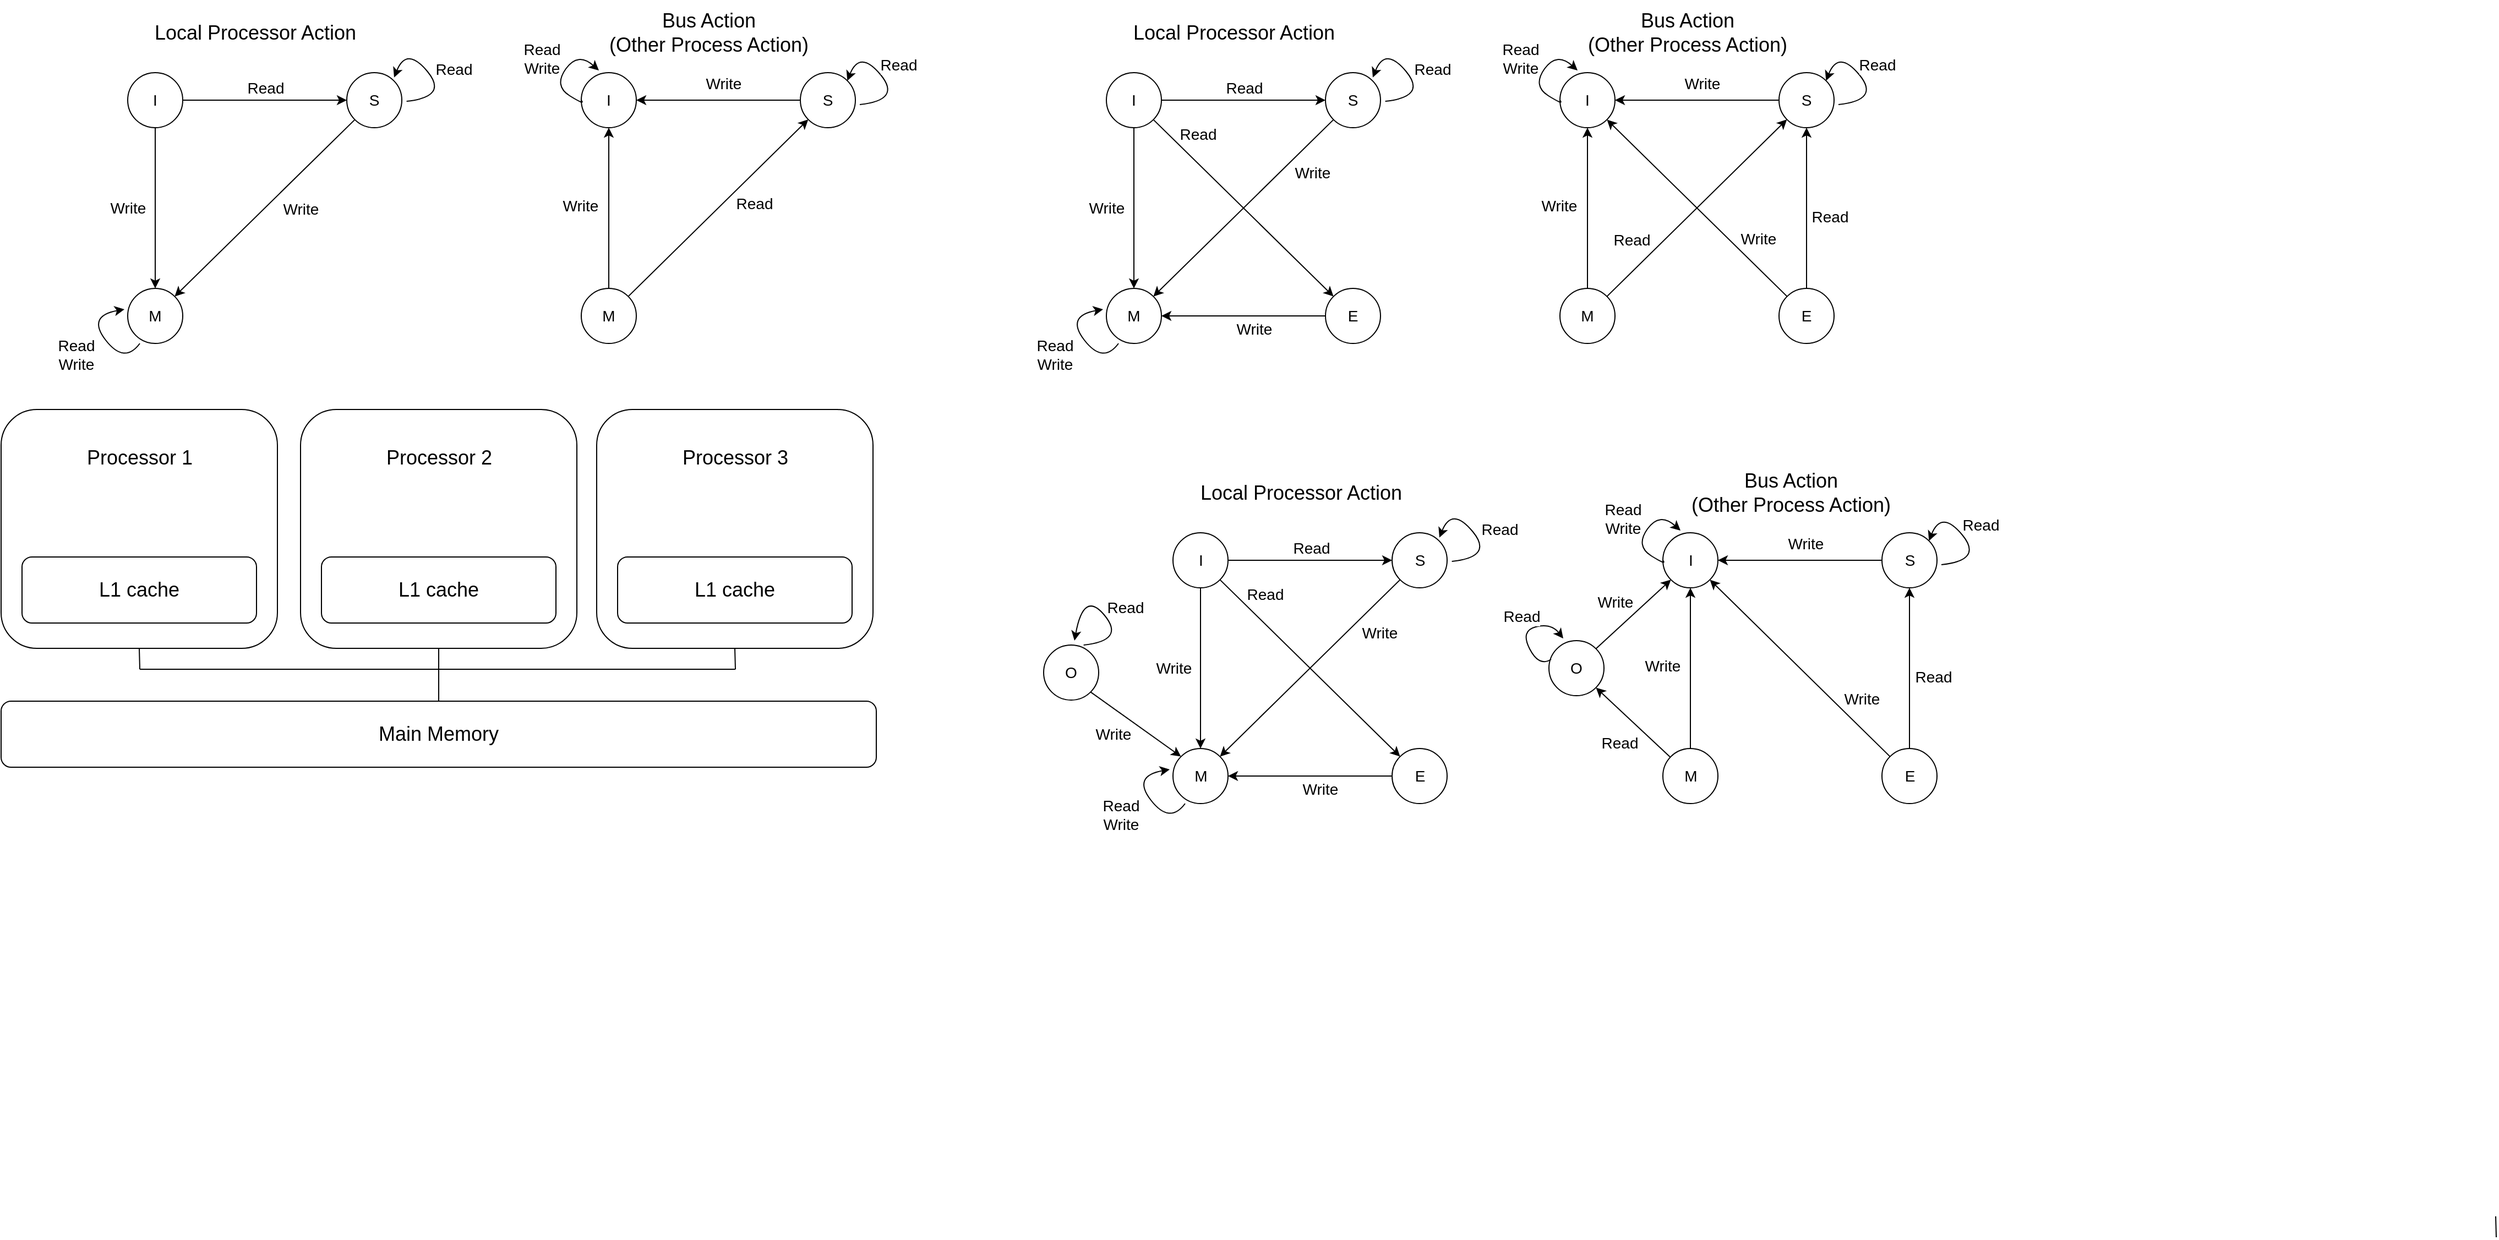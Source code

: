 <mxfile version="20.6.0" type="device"><diagram id="kg-03BaqbZAPg0__aNkA" name="페이지-1"><mxGraphModel dx="1420" dy="762" grid="0" gridSize="10" guides="1" tooltips="1" connect="1" arrows="1" fold="1" page="0" pageScale="1" pageWidth="827" pageHeight="1169" math="0" shadow="0"><root><mxCell id="0"/><mxCell id="1" parent="0"/><mxCell id="j7N9vjqt52WWwMGJ3sK3-1" value="&lt;font style=&quot;font-size: 14px;&quot;&gt;I&lt;/font&gt;" style="ellipse;whiteSpace=wrap;html=1;aspect=fixed;" vertex="1" parent="1"><mxGeometry x="190" y="155" width="50" height="50" as="geometry"/></mxCell><mxCell id="j7N9vjqt52WWwMGJ3sK3-2" value="&lt;font style=&quot;font-size: 14px;&quot;&gt;M&lt;/font&gt;" style="ellipse;whiteSpace=wrap;html=1;aspect=fixed;" vertex="1" parent="1"><mxGeometry x="190" y="351" width="50" height="50" as="geometry"/></mxCell><mxCell id="j7N9vjqt52WWwMGJ3sK3-3" value="&lt;font style=&quot;font-size: 14px;&quot;&gt;S&lt;/font&gt;" style="ellipse;whiteSpace=wrap;html=1;aspect=fixed;" vertex="1" parent="1"><mxGeometry x="389" y="155" width="50" height="50" as="geometry"/></mxCell><mxCell id="j7N9vjqt52WWwMGJ3sK3-4" value="" style="endArrow=classic;html=1;rounded=0;exitX=1;exitY=0.5;exitDx=0;exitDy=0;entryX=0;entryY=0.5;entryDx=0;entryDy=0;" edge="1" parent="1" source="j7N9vjqt52WWwMGJ3sK3-1" target="j7N9vjqt52WWwMGJ3sK3-3"><mxGeometry width="50" height="50" relative="1" as="geometry"><mxPoint x="387" y="417" as="sourcePoint"/><mxPoint x="437" y="367" as="targetPoint"/></mxGeometry></mxCell><mxCell id="j7N9vjqt52WWwMGJ3sK3-7" value="&lt;font style=&quot;font-size: 14px;&quot;&gt;Read&lt;/font&gt;" style="edgeLabel;html=1;align=center;verticalAlign=middle;resizable=0;points=[];" vertex="1" connectable="0" parent="j7N9vjqt52WWwMGJ3sK3-4"><mxGeometry x="-0.154" y="-5" relative="1" as="geometry"><mxPoint x="12" y="-16" as="offset"/></mxGeometry></mxCell><mxCell id="j7N9vjqt52WWwMGJ3sK3-5" value="" style="endArrow=classic;html=1;rounded=0;exitX=0.5;exitY=1;exitDx=0;exitDy=0;entryX=0.5;entryY=0;entryDx=0;entryDy=0;" edge="1" parent="1" source="j7N9vjqt52WWwMGJ3sK3-1" target="j7N9vjqt52WWwMGJ3sK3-2"><mxGeometry width="50" height="50" relative="1" as="geometry"><mxPoint x="387" y="417" as="sourcePoint"/><mxPoint x="437" y="367" as="targetPoint"/></mxGeometry></mxCell><mxCell id="j7N9vjqt52WWwMGJ3sK3-8" value="&lt;font style=&quot;font-size: 14px;&quot;&gt;Write&lt;/font&gt;" style="edgeLabel;html=1;align=center;verticalAlign=middle;resizable=0;points=[];" vertex="1" connectable="0" parent="j7N9vjqt52WWwMGJ3sK3-5"><mxGeometry x="-0.247" y="-2" relative="1" as="geometry"><mxPoint x="-23" y="18" as="offset"/></mxGeometry></mxCell><mxCell id="j7N9vjqt52WWwMGJ3sK3-6" value="" style="endArrow=classic;html=1;rounded=0;entryX=1;entryY=0;entryDx=0;entryDy=0;exitX=0;exitY=1;exitDx=0;exitDy=0;" edge="1" parent="1" source="j7N9vjqt52WWwMGJ3sK3-3" target="j7N9vjqt52WWwMGJ3sK3-2"><mxGeometry width="50" height="50" relative="1" as="geometry"><mxPoint x="387" y="417" as="sourcePoint"/><mxPoint x="437" y="367" as="targetPoint"/></mxGeometry></mxCell><mxCell id="j7N9vjqt52WWwMGJ3sK3-9" value="&lt;font style=&quot;font-size: 14px;&quot;&gt;Write&lt;/font&gt;" style="edgeLabel;html=1;align=center;verticalAlign=middle;resizable=0;points=[];" vertex="1" connectable="0" parent="j7N9vjqt52WWwMGJ3sK3-6"><mxGeometry x="-0.151" y="3" relative="1" as="geometry"><mxPoint x="18" y="11" as="offset"/></mxGeometry></mxCell><mxCell id="j7N9vjqt52WWwMGJ3sK3-10" value="&lt;font style=&quot;font-size: 18px;&quot;&gt;Local Processor Action&lt;/font&gt;" style="text;html=1;strokeColor=none;fillColor=none;align=center;verticalAlign=middle;whiteSpace=wrap;rounded=0;" vertex="1" parent="1"><mxGeometry x="190" y="89" width="232" height="59" as="geometry"/></mxCell><mxCell id="j7N9vjqt52WWwMGJ3sK3-12" value="" style="rounded=1;whiteSpace=wrap;html=1;fontSize=18;" vertex="1" parent="1"><mxGeometry x="75" y="461" width="251" height="217" as="geometry"/></mxCell><mxCell id="j7N9vjqt52WWwMGJ3sK3-13" value="L1 cache" style="rounded=1;whiteSpace=wrap;html=1;fontSize=18;" vertex="1" parent="1"><mxGeometry x="94" y="595" width="213" height="60" as="geometry"/></mxCell><mxCell id="j7N9vjqt52WWwMGJ3sK3-14" value="Processor 1" style="text;html=1;strokeColor=none;fillColor=none;align=center;verticalAlign=middle;whiteSpace=wrap;rounded=0;fontSize=18;" vertex="1" parent="1"><mxGeometry x="106.5" y="490" width="188" height="30" as="geometry"/></mxCell><mxCell id="j7N9vjqt52WWwMGJ3sK3-15" value="" style="rounded=1;whiteSpace=wrap;html=1;fontSize=18;" vertex="1" parent="1"><mxGeometry x="347" y="461" width="251" height="217" as="geometry"/></mxCell><mxCell id="j7N9vjqt52WWwMGJ3sK3-16" value="L1 cache" style="rounded=1;whiteSpace=wrap;html=1;fontSize=18;" vertex="1" parent="1"><mxGeometry x="366" y="595" width="213" height="60" as="geometry"/></mxCell><mxCell id="j7N9vjqt52WWwMGJ3sK3-17" value="Processor 2" style="text;html=1;strokeColor=none;fillColor=none;align=center;verticalAlign=middle;whiteSpace=wrap;rounded=0;fontSize=18;" vertex="1" parent="1"><mxGeometry x="378.5" y="490" width="188" height="30" as="geometry"/></mxCell><mxCell id="j7N9vjqt52WWwMGJ3sK3-18" value="" style="rounded=1;whiteSpace=wrap;html=1;fontSize=18;" vertex="1" parent="1"><mxGeometry x="616" y="461" width="251" height="217" as="geometry"/></mxCell><mxCell id="j7N9vjqt52WWwMGJ3sK3-19" value="L1 cache" style="rounded=1;whiteSpace=wrap;html=1;fontSize=18;" vertex="1" parent="1"><mxGeometry x="635" y="595" width="213" height="60" as="geometry"/></mxCell><mxCell id="j7N9vjqt52WWwMGJ3sK3-20" value="Processor 3" style="text;html=1;strokeColor=none;fillColor=none;align=center;verticalAlign=middle;whiteSpace=wrap;rounded=0;fontSize=18;" vertex="1" parent="1"><mxGeometry x="647.5" y="490" width="188" height="30" as="geometry"/></mxCell><mxCell id="j7N9vjqt52WWwMGJ3sK3-21" value="Main Memory" style="rounded=1;whiteSpace=wrap;html=1;fontSize=18;" vertex="1" parent="1"><mxGeometry x="75" y="726" width="795" height="60" as="geometry"/></mxCell><mxCell id="j7N9vjqt52WWwMGJ3sK3-22" value="" style="endArrow=none;html=1;rounded=0;fontSize=18;exitX=0.5;exitY=0;exitDx=0;exitDy=0;entryX=0.5;entryY=1;entryDx=0;entryDy=0;" edge="1" parent="1" source="j7N9vjqt52WWwMGJ3sK3-21" target="j7N9vjqt52WWwMGJ3sK3-15"><mxGeometry width="50" height="50" relative="1" as="geometry"><mxPoint x="387" y="689" as="sourcePoint"/><mxPoint x="437" y="639" as="targetPoint"/></mxGeometry></mxCell><mxCell id="j7N9vjqt52WWwMGJ3sK3-23" value="" style="endArrow=none;html=1;rounded=0;fontSize=18;exitX=0.5;exitY=1;exitDx=0;exitDy=0;" edge="1" parent="1" source="j7N9vjqt52WWwMGJ3sK3-12"><mxGeometry width="50" height="50" relative="1" as="geometry"><mxPoint x="387" y="689" as="sourcePoint"/><mxPoint x="201" y="697" as="targetPoint"/></mxGeometry></mxCell><mxCell id="j7N9vjqt52WWwMGJ3sK3-24" value="" style="endArrow=none;html=1;rounded=0;fontSize=18;" edge="1" parent="1"><mxGeometry width="50" height="50" relative="1" as="geometry"><mxPoint x="201" y="697" as="sourcePoint"/><mxPoint x="742" y="697" as="targetPoint"/></mxGeometry></mxCell><mxCell id="j7N9vjqt52WWwMGJ3sK3-26" value="" style="endArrow=none;html=1;rounded=0;fontSize=18;exitX=0.5;exitY=1;exitDx=0;exitDy=0;" edge="1" parent="1"><mxGeometry width="50" height="50" relative="1" as="geometry"><mxPoint x="2341" y="1194" as="sourcePoint"/><mxPoint x="2341.5" y="1213" as="targetPoint"/></mxGeometry></mxCell><mxCell id="j7N9vjqt52WWwMGJ3sK3-28" value="" style="endArrow=none;html=1;rounded=0;fontSize=18;entryX=0.5;entryY=1;entryDx=0;entryDy=0;" edge="1" parent="1" target="j7N9vjqt52WWwMGJ3sK3-18"><mxGeometry width="50" height="50" relative="1" as="geometry"><mxPoint x="742" y="697" as="sourcePoint"/><mxPoint x="437" y="639" as="targetPoint"/></mxGeometry></mxCell><mxCell id="j7N9vjqt52WWwMGJ3sK3-29" value="&lt;font style=&quot;font-size: 14px;&quot;&gt;I&lt;/font&gt;" style="ellipse;whiteSpace=wrap;html=1;aspect=fixed;" vertex="1" parent="1"><mxGeometry x="602" y="155" width="50" height="50" as="geometry"/></mxCell><mxCell id="j7N9vjqt52WWwMGJ3sK3-30" value="&lt;font style=&quot;font-size: 14px;&quot;&gt;M&lt;/font&gt;" style="ellipse;whiteSpace=wrap;html=1;aspect=fixed;" vertex="1" parent="1"><mxGeometry x="602" y="351" width="50" height="50" as="geometry"/></mxCell><mxCell id="j7N9vjqt52WWwMGJ3sK3-31" value="&lt;font style=&quot;font-size: 14px;&quot;&gt;S&lt;/font&gt;" style="ellipse;whiteSpace=wrap;html=1;aspect=fixed;" vertex="1" parent="1"><mxGeometry x="801" y="155" width="50" height="50" as="geometry"/></mxCell><mxCell id="j7N9vjqt52WWwMGJ3sK3-38" value="&lt;font style=&quot;font-size: 18px;&quot;&gt;Bus Action&lt;br&gt;(Other Process Action)&lt;br&gt;&lt;/font&gt;" style="text;html=1;strokeColor=none;fillColor=none;align=center;verticalAlign=middle;whiteSpace=wrap;rounded=0;" vertex="1" parent="1"><mxGeometry x="602" y="89" width="232" height="59" as="geometry"/></mxCell><mxCell id="j7N9vjqt52WWwMGJ3sK3-39" value="" style="endArrow=classic;html=1;rounded=0;fontSize=18;entryX=1;entryY=0.5;entryDx=0;entryDy=0;exitX=0;exitY=0.5;exitDx=0;exitDy=0;" edge="1" parent="1" source="j7N9vjqt52WWwMGJ3sK3-31" target="j7N9vjqt52WWwMGJ3sK3-29"><mxGeometry width="50" height="50" relative="1" as="geometry"><mxPoint x="693" y="389" as="sourcePoint"/><mxPoint x="743" y="339" as="targetPoint"/></mxGeometry></mxCell><mxCell id="j7N9vjqt52WWwMGJ3sK3-42" value="&lt;font style=&quot;font-size: 14px;&quot;&gt;Write&lt;/font&gt;" style="edgeLabel;html=1;align=center;verticalAlign=middle;resizable=0;points=[];" vertex="1" connectable="0" parent="1"><mxGeometry x="722" y="165" as="geometry"><mxPoint x="9" as="offset"/></mxGeometry></mxCell><mxCell id="j7N9vjqt52WWwMGJ3sK3-45" value="" style="endArrow=classic;html=1;rounded=0;fontSize=14;entryX=0.5;entryY=1;entryDx=0;entryDy=0;exitX=0.5;exitY=0;exitDx=0;exitDy=0;" edge="1" parent="1" source="j7N9vjqt52WWwMGJ3sK3-30" target="j7N9vjqt52WWwMGJ3sK3-29"><mxGeometry width="50" height="50" relative="1" as="geometry"><mxPoint x="693" y="379" as="sourcePoint"/><mxPoint x="743" y="329" as="targetPoint"/></mxGeometry></mxCell><mxCell id="j7N9vjqt52WWwMGJ3sK3-46" value="&lt;font style=&quot;font-size: 14px;&quot;&gt;Write&lt;/font&gt;" style="edgeLabel;html=1;align=center;verticalAlign=middle;resizable=0;points=[];" vertex="1" connectable="0" parent="1"><mxGeometry x="599" y="282" as="geometry"><mxPoint x="2" y="-6" as="offset"/></mxGeometry></mxCell><mxCell id="j7N9vjqt52WWwMGJ3sK3-47" value="" style="endArrow=classic;html=1;rounded=0;fontSize=14;exitX=1;exitY=0;exitDx=0;exitDy=0;" edge="1" parent="1" source="j7N9vjqt52WWwMGJ3sK3-30" target="j7N9vjqt52WWwMGJ3sK3-31"><mxGeometry width="50" height="50" relative="1" as="geometry"><mxPoint x="693" y="379" as="sourcePoint"/><mxPoint x="743" y="329" as="targetPoint"/></mxGeometry></mxCell><mxCell id="j7N9vjqt52WWwMGJ3sK3-48" value="&lt;font style=&quot;font-size: 14px;&quot;&gt;Read&lt;/font&gt;" style="edgeLabel;html=1;align=center;verticalAlign=middle;resizable=0;points=[];" vertex="1" connectable="0" parent="1"><mxGeometry x="750" y="274" as="geometry"><mxPoint x="9" as="offset"/></mxGeometry></mxCell><mxCell id="j7N9vjqt52WWwMGJ3sK3-54" value="" style="curved=1;endArrow=classic;html=1;rounded=0;fontSize=14;entryX=1;entryY=0;entryDx=0;entryDy=0;" edge="1" parent="1" target="j7N9vjqt52WWwMGJ3sK3-31"><mxGeometry width="50" height="50" relative="1" as="geometry"><mxPoint x="855" y="184" as="sourcePoint"/><mxPoint x="905" y="134" as="targetPoint"/><Array as="points"><mxPoint x="893" y="180"/><mxPoint x="855" y="134"/></Array></mxGeometry></mxCell><mxCell id="j7N9vjqt52WWwMGJ3sK3-55" value="Read" style="edgeLabel;html=1;align=center;verticalAlign=middle;resizable=0;points=[];fontSize=14;" vertex="1" connectable="0" parent="j7N9vjqt52WWwMGJ3sK3-54"><mxGeometry x="-0.1" y="3" relative="1" as="geometry"><mxPoint x="12" y="-19" as="offset"/></mxGeometry></mxCell><mxCell id="j7N9vjqt52WWwMGJ3sK3-56" value="" style="curved=1;endArrow=classic;html=1;rounded=0;fontSize=14;entryX=1;entryY=0;entryDx=0;entryDy=0;" edge="1" parent="1"><mxGeometry width="50" height="50" relative="1" as="geometry"><mxPoint x="443.32" y="181" as="sourcePoint"/><mxPoint x="431.998" y="159.322" as="targetPoint"/><Array as="points"><mxPoint x="481.32" y="177"/><mxPoint x="443.32" y="131"/></Array></mxGeometry></mxCell><mxCell id="j7N9vjqt52WWwMGJ3sK3-57" value="Read" style="edgeLabel;html=1;align=center;verticalAlign=middle;resizable=0;points=[];fontSize=14;" vertex="1" connectable="0" parent="j7N9vjqt52WWwMGJ3sK3-56"><mxGeometry x="-0.1" y="3" relative="1" as="geometry"><mxPoint x="19" y="-12" as="offset"/></mxGeometry></mxCell><mxCell id="j7N9vjqt52WWwMGJ3sK3-61" value="" style="curved=1;endArrow=classic;html=1;rounded=0;fontSize=14;exitX=0.22;exitY=1;exitDx=0;exitDy=0;exitPerimeter=0;" edge="1" parent="1" source="j7N9vjqt52WWwMGJ3sK3-2"><mxGeometry width="50" height="50" relative="1" as="geometry"><mxPoint x="137" y="420" as="sourcePoint"/><mxPoint x="187" y="370" as="targetPoint"/><Array as="points"><mxPoint x="187" y="420"/><mxPoint x="153" y="376"/></Array></mxGeometry></mxCell><mxCell id="j7N9vjqt52WWwMGJ3sK3-62" value="Read&lt;br&gt;Write&lt;br&gt;" style="text;html=1;align=center;verticalAlign=middle;resizable=0;points=[];autosize=1;strokeColor=none;fillColor=none;fontSize=14;" vertex="1" parent="1"><mxGeometry x="117" y="388" width="51" height="46" as="geometry"/></mxCell><mxCell id="j7N9vjqt52WWwMGJ3sK3-63" value="" style="curved=1;endArrow=classic;html=1;rounded=0;fontSize=14;entryX=0.069;entryY=1.085;entryDx=0;entryDy=0;entryPerimeter=0;exitX=0;exitY=0.5;exitDx=0;exitDy=0;" edge="1" parent="1" source="j7N9vjqt52WWwMGJ3sK3-29" target="j7N9vjqt52WWwMGJ3sK3-38"><mxGeometry width="50" height="50" relative="1" as="geometry"><mxPoint x="590" y="161" as="sourcePoint"/><mxPoint x="606" y="135" as="targetPoint"/><Array as="points"><mxPoint x="606" y="185"/><mxPoint x="577" y="167"/><mxPoint x="599" y="136"/></Array></mxGeometry></mxCell><mxCell id="j7N9vjqt52WWwMGJ3sK3-64" value="Read&lt;br&gt;Write" style="text;html=1;align=center;verticalAlign=middle;resizable=0;points=[];autosize=1;strokeColor=none;fillColor=none;fontSize=14;" vertex="1" parent="1"><mxGeometry x="540" y="119" width="51" height="46" as="geometry"/></mxCell><mxCell id="j7N9vjqt52WWwMGJ3sK3-65" value="&lt;font style=&quot;font-size: 14px;&quot;&gt;I&lt;/font&gt;" style="ellipse;whiteSpace=wrap;html=1;aspect=fixed;" vertex="1" parent="1"><mxGeometry x="1079" y="155" width="50" height="50" as="geometry"/></mxCell><mxCell id="j7N9vjqt52WWwMGJ3sK3-66" value="&lt;font style=&quot;font-size: 14px;&quot;&gt;M&lt;/font&gt;" style="ellipse;whiteSpace=wrap;html=1;aspect=fixed;" vertex="1" parent="1"><mxGeometry x="1079" y="351" width="50" height="50" as="geometry"/></mxCell><mxCell id="j7N9vjqt52WWwMGJ3sK3-67" value="&lt;font style=&quot;font-size: 14px;&quot;&gt;S&lt;/font&gt;" style="ellipse;whiteSpace=wrap;html=1;aspect=fixed;" vertex="1" parent="1"><mxGeometry x="1278" y="155" width="50" height="50" as="geometry"/></mxCell><mxCell id="j7N9vjqt52WWwMGJ3sK3-68" value="" style="endArrow=classic;html=1;rounded=0;exitX=1;exitY=0.5;exitDx=0;exitDy=0;entryX=0;entryY=0.5;entryDx=0;entryDy=0;" edge="1" parent="1" source="j7N9vjqt52WWwMGJ3sK3-65" target="j7N9vjqt52WWwMGJ3sK3-67"><mxGeometry width="50" height="50" relative="1" as="geometry"><mxPoint x="1276" y="417" as="sourcePoint"/><mxPoint x="1326" y="367" as="targetPoint"/></mxGeometry></mxCell><mxCell id="j7N9vjqt52WWwMGJ3sK3-69" value="&lt;font style=&quot;font-size: 14px;&quot;&gt;Read&lt;/font&gt;" style="edgeLabel;html=1;align=center;verticalAlign=middle;resizable=0;points=[];" vertex="1" connectable="0" parent="j7N9vjqt52WWwMGJ3sK3-68"><mxGeometry x="-0.154" y="-5" relative="1" as="geometry"><mxPoint x="12" y="-16" as="offset"/></mxGeometry></mxCell><mxCell id="j7N9vjqt52WWwMGJ3sK3-70" value="" style="endArrow=classic;html=1;rounded=0;exitX=0.5;exitY=1;exitDx=0;exitDy=0;entryX=0.5;entryY=0;entryDx=0;entryDy=0;" edge="1" parent="1" source="j7N9vjqt52WWwMGJ3sK3-65" target="j7N9vjqt52WWwMGJ3sK3-66"><mxGeometry width="50" height="50" relative="1" as="geometry"><mxPoint x="1276" y="417" as="sourcePoint"/><mxPoint x="1326" y="367" as="targetPoint"/></mxGeometry></mxCell><mxCell id="j7N9vjqt52WWwMGJ3sK3-71" value="&lt;font style=&quot;font-size: 14px;&quot;&gt;Write&lt;/font&gt;" style="edgeLabel;html=1;align=center;verticalAlign=middle;resizable=0;points=[];" vertex="1" connectable="0" parent="j7N9vjqt52WWwMGJ3sK3-70"><mxGeometry x="-0.247" y="-2" relative="1" as="geometry"><mxPoint x="-23" y="18" as="offset"/></mxGeometry></mxCell><mxCell id="j7N9vjqt52WWwMGJ3sK3-72" value="" style="endArrow=classic;html=1;rounded=0;entryX=1;entryY=0.5;entryDx=0;entryDy=0;exitX=0;exitY=0.5;exitDx=0;exitDy=0;" edge="1" parent="1" source="j7N9vjqt52WWwMGJ3sK3-93" target="j7N9vjqt52WWwMGJ3sK3-66"><mxGeometry width="50" height="50" relative="1" as="geometry"><mxPoint x="1276" y="417" as="sourcePoint"/><mxPoint x="1326" y="367" as="targetPoint"/></mxGeometry></mxCell><mxCell id="j7N9vjqt52WWwMGJ3sK3-73" value="&lt;font style=&quot;font-size: 14px;&quot;&gt;Write&lt;/font&gt;" style="edgeLabel;html=1;align=center;verticalAlign=middle;resizable=0;points=[];" vertex="1" connectable="0" parent="j7N9vjqt52WWwMGJ3sK3-72"><mxGeometry x="-0.151" y="3" relative="1" as="geometry"><mxPoint x="-2" y="9" as="offset"/></mxGeometry></mxCell><mxCell id="j7N9vjqt52WWwMGJ3sK3-74" value="&lt;font style=&quot;font-size: 18px;&quot;&gt;Local Processor Action&lt;/font&gt;" style="text;html=1;strokeColor=none;fillColor=none;align=center;verticalAlign=middle;whiteSpace=wrap;rounded=0;" vertex="1" parent="1"><mxGeometry x="1079" y="89" width="232" height="59" as="geometry"/></mxCell><mxCell id="j7N9vjqt52WWwMGJ3sK3-75" value="&lt;font style=&quot;font-size: 14px;&quot;&gt;I&lt;/font&gt;" style="ellipse;whiteSpace=wrap;html=1;aspect=fixed;" vertex="1" parent="1"><mxGeometry x="1491" y="155" width="50" height="50" as="geometry"/></mxCell><mxCell id="j7N9vjqt52WWwMGJ3sK3-76" value="&lt;font style=&quot;font-size: 14px;&quot;&gt;M&lt;/font&gt;" style="ellipse;whiteSpace=wrap;html=1;aspect=fixed;" vertex="1" parent="1"><mxGeometry x="1491" y="351" width="50" height="50" as="geometry"/></mxCell><mxCell id="j7N9vjqt52WWwMGJ3sK3-77" value="&lt;font style=&quot;font-size: 14px;&quot;&gt;S&lt;/font&gt;" style="ellipse;whiteSpace=wrap;html=1;aspect=fixed;" vertex="1" parent="1"><mxGeometry x="1690" y="155" width="50" height="50" as="geometry"/></mxCell><mxCell id="j7N9vjqt52WWwMGJ3sK3-78" value="&lt;font style=&quot;font-size: 18px;&quot;&gt;Bus Action&lt;br&gt;(Other Process Action)&lt;br&gt;&lt;/font&gt;" style="text;html=1;strokeColor=none;fillColor=none;align=center;verticalAlign=middle;whiteSpace=wrap;rounded=0;" vertex="1" parent="1"><mxGeometry x="1491" y="89" width="232" height="59" as="geometry"/></mxCell><mxCell id="j7N9vjqt52WWwMGJ3sK3-79" value="" style="endArrow=classic;html=1;rounded=0;fontSize=18;entryX=1;entryY=0.5;entryDx=0;entryDy=0;exitX=0;exitY=0.5;exitDx=0;exitDy=0;" edge="1" parent="1" source="j7N9vjqt52WWwMGJ3sK3-77" target="j7N9vjqt52WWwMGJ3sK3-75"><mxGeometry width="50" height="50" relative="1" as="geometry"><mxPoint x="1582" y="389" as="sourcePoint"/><mxPoint x="1632" y="339" as="targetPoint"/></mxGeometry></mxCell><mxCell id="j7N9vjqt52WWwMGJ3sK3-80" value="&lt;font style=&quot;font-size: 14px;&quot;&gt;Write&lt;/font&gt;" style="edgeLabel;html=1;align=center;verticalAlign=middle;resizable=0;points=[];" vertex="1" connectable="0" parent="1"><mxGeometry x="1611" y="165" as="geometry"><mxPoint x="9" as="offset"/></mxGeometry></mxCell><mxCell id="j7N9vjqt52WWwMGJ3sK3-81" value="" style="endArrow=classic;html=1;rounded=0;fontSize=14;entryX=0.5;entryY=1;entryDx=0;entryDy=0;exitX=0.5;exitY=0;exitDx=0;exitDy=0;" edge="1" parent="1" source="j7N9vjqt52WWwMGJ3sK3-76" target="j7N9vjqt52WWwMGJ3sK3-75"><mxGeometry width="50" height="50" relative="1" as="geometry"><mxPoint x="1582" y="379" as="sourcePoint"/><mxPoint x="1632" y="329" as="targetPoint"/></mxGeometry></mxCell><mxCell id="j7N9vjqt52WWwMGJ3sK3-82" value="&lt;font style=&quot;font-size: 14px;&quot;&gt;Write&lt;/font&gt;" style="edgeLabel;html=1;align=center;verticalAlign=middle;resizable=0;points=[];" vertex="1" connectable="0" parent="1"><mxGeometry x="1488" y="282" as="geometry"><mxPoint x="2" y="-6" as="offset"/></mxGeometry></mxCell><mxCell id="j7N9vjqt52WWwMGJ3sK3-83" value="" style="endArrow=classic;html=1;rounded=0;fontSize=14;exitX=1;exitY=0;exitDx=0;exitDy=0;" edge="1" parent="1" source="j7N9vjqt52WWwMGJ3sK3-76" target="j7N9vjqt52WWwMGJ3sK3-77"><mxGeometry width="50" height="50" relative="1" as="geometry"><mxPoint x="1582" y="379" as="sourcePoint"/><mxPoint x="1632" y="329" as="targetPoint"/></mxGeometry></mxCell><mxCell id="j7N9vjqt52WWwMGJ3sK3-84" value="&lt;font style=&quot;font-size: 14px;&quot;&gt;Read&lt;/font&gt;" style="edgeLabel;html=1;align=center;verticalAlign=middle;resizable=0;points=[];" vertex="1" connectable="0" parent="1"><mxGeometry x="1547" y="307" as="geometry"><mxPoint x="9" as="offset"/></mxGeometry></mxCell><mxCell id="j7N9vjqt52WWwMGJ3sK3-85" value="" style="curved=1;endArrow=classic;html=1;rounded=0;fontSize=14;entryX=1;entryY=0;entryDx=0;entryDy=0;" edge="1" parent="1" target="j7N9vjqt52WWwMGJ3sK3-77"><mxGeometry width="50" height="50" relative="1" as="geometry"><mxPoint x="1744" y="184" as="sourcePoint"/><mxPoint x="1794" y="134" as="targetPoint"/><Array as="points"><mxPoint x="1782" y="180"/><mxPoint x="1744" y="134"/></Array></mxGeometry></mxCell><mxCell id="j7N9vjqt52WWwMGJ3sK3-86" value="Read" style="edgeLabel;html=1;align=center;verticalAlign=middle;resizable=0;points=[];fontSize=14;" vertex="1" connectable="0" parent="j7N9vjqt52WWwMGJ3sK3-85"><mxGeometry x="-0.1" y="3" relative="1" as="geometry"><mxPoint x="12" y="-19" as="offset"/></mxGeometry></mxCell><mxCell id="j7N9vjqt52WWwMGJ3sK3-87" value="" style="curved=1;endArrow=classic;html=1;rounded=0;fontSize=14;entryX=1;entryY=0;entryDx=0;entryDy=0;" edge="1" parent="1"><mxGeometry width="50" height="50" relative="1" as="geometry"><mxPoint x="1332.32" y="181" as="sourcePoint"/><mxPoint x="1320.998" y="159.322" as="targetPoint"/><Array as="points"><mxPoint x="1370.32" y="177"/><mxPoint x="1332.32" y="131"/></Array></mxGeometry></mxCell><mxCell id="j7N9vjqt52WWwMGJ3sK3-88" value="Read" style="edgeLabel;html=1;align=center;verticalAlign=middle;resizable=0;points=[];fontSize=14;" vertex="1" connectable="0" parent="j7N9vjqt52WWwMGJ3sK3-87"><mxGeometry x="-0.1" y="3" relative="1" as="geometry"><mxPoint x="19" y="-12" as="offset"/></mxGeometry></mxCell><mxCell id="j7N9vjqt52WWwMGJ3sK3-89" value="" style="curved=1;endArrow=classic;html=1;rounded=0;fontSize=14;exitX=0.22;exitY=1;exitDx=0;exitDy=0;exitPerimeter=0;" edge="1" parent="1" source="j7N9vjqt52WWwMGJ3sK3-66"><mxGeometry width="50" height="50" relative="1" as="geometry"><mxPoint x="1026" y="420" as="sourcePoint"/><mxPoint x="1076" y="370" as="targetPoint"/><Array as="points"><mxPoint x="1076" y="420"/><mxPoint x="1042" y="376"/></Array></mxGeometry></mxCell><mxCell id="j7N9vjqt52WWwMGJ3sK3-90" value="Read&lt;br&gt;Write&lt;br&gt;" style="text;html=1;align=center;verticalAlign=middle;resizable=0;points=[];autosize=1;strokeColor=none;fillColor=none;fontSize=14;" vertex="1" parent="1"><mxGeometry x="1006" y="388" width="51" height="46" as="geometry"/></mxCell><mxCell id="j7N9vjqt52WWwMGJ3sK3-91" value="" style="curved=1;endArrow=classic;html=1;rounded=0;fontSize=14;entryX=0.069;entryY=1.085;entryDx=0;entryDy=0;entryPerimeter=0;exitX=0;exitY=0.5;exitDx=0;exitDy=0;" edge="1" parent="1" source="j7N9vjqt52WWwMGJ3sK3-75" target="j7N9vjqt52WWwMGJ3sK3-78"><mxGeometry width="50" height="50" relative="1" as="geometry"><mxPoint x="1479" y="161" as="sourcePoint"/><mxPoint x="1495" y="135" as="targetPoint"/><Array as="points"><mxPoint x="1495" y="185"/><mxPoint x="1466" y="167"/><mxPoint x="1488" y="136"/></Array></mxGeometry></mxCell><mxCell id="j7N9vjqt52WWwMGJ3sK3-92" value="Read&lt;br&gt;Write" style="text;html=1;align=center;verticalAlign=middle;resizable=0;points=[];autosize=1;strokeColor=none;fillColor=none;fontSize=14;" vertex="1" parent="1"><mxGeometry x="1429" y="119" width="51" height="46" as="geometry"/></mxCell><mxCell id="j7N9vjqt52WWwMGJ3sK3-93" value="&lt;span style=&quot;font-size: 14px;&quot;&gt;E&lt;/span&gt;" style="ellipse;whiteSpace=wrap;html=1;aspect=fixed;" vertex="1" parent="1"><mxGeometry x="1278" y="351" width="50" height="50" as="geometry"/></mxCell><mxCell id="j7N9vjqt52WWwMGJ3sK3-94" value="" style="endArrow=classic;html=1;rounded=0;fontSize=14;curved=1;entryX=0;entryY=0;entryDx=0;entryDy=0;exitX=1;exitY=1;exitDx=0;exitDy=0;" edge="1" parent="1" source="j7N9vjqt52WWwMGJ3sK3-65" target="j7N9vjqt52WWwMGJ3sK3-93"><mxGeometry width="50" height="50" relative="1" as="geometry"><mxPoint x="1048" y="442" as="sourcePoint"/><mxPoint x="1098" y="392" as="targetPoint"/></mxGeometry></mxCell><mxCell id="j7N9vjqt52WWwMGJ3sK3-95" value="&lt;font style=&quot;font-size: 14px;&quot;&gt;Read&lt;/font&gt;" style="edgeLabel;html=1;align=center;verticalAlign=middle;resizable=0;points=[];" vertex="1" connectable="0" parent="1"><mxGeometry x="1160" y="210" as="geometry"><mxPoint x="2" y="1" as="offset"/></mxGeometry></mxCell><mxCell id="j7N9vjqt52WWwMGJ3sK3-96" value="" style="endArrow=classic;html=1;rounded=0;fontSize=14;curved=1;entryX=1;entryY=0;entryDx=0;entryDy=0;exitX=0;exitY=1;exitDx=0;exitDy=0;" edge="1" parent="1" source="j7N9vjqt52WWwMGJ3sK3-67" target="j7N9vjqt52WWwMGJ3sK3-66"><mxGeometry width="50" height="50" relative="1" as="geometry"><mxPoint x="1048" y="442" as="sourcePoint"/><mxPoint x="1098" y="392" as="targetPoint"/></mxGeometry></mxCell><mxCell id="j7N9vjqt52WWwMGJ3sK3-97" value="&lt;font style=&quot;font-size: 14px;&quot;&gt;Write&lt;/font&gt;" style="edgeLabel;html=1;align=center;verticalAlign=middle;resizable=0;points=[];" vertex="1" connectable="0" parent="1"><mxGeometry x="1264" y="245" as="geometry"><mxPoint x="2" y="1" as="offset"/></mxGeometry></mxCell><mxCell id="j7N9vjqt52WWwMGJ3sK3-98" value="&lt;span style=&quot;font-size: 14px;&quot;&gt;E&lt;/span&gt;" style="ellipse;whiteSpace=wrap;html=1;aspect=fixed;" vertex="1" parent="1"><mxGeometry x="1690" y="351" width="50" height="50" as="geometry"/></mxCell><mxCell id="j7N9vjqt52WWwMGJ3sK3-99" value="" style="endArrow=classic;html=1;rounded=0;fontSize=14;curved=1;exitX=0.5;exitY=0;exitDx=0;exitDy=0;entryX=0.5;entryY=1;entryDx=0;entryDy=0;" edge="1" parent="1" source="j7N9vjqt52WWwMGJ3sK3-98" target="j7N9vjqt52WWwMGJ3sK3-77"><mxGeometry width="50" height="50" relative="1" as="geometry"><mxPoint x="1483" y="442" as="sourcePoint"/><mxPoint x="1533" y="392" as="targetPoint"/></mxGeometry></mxCell><mxCell id="j7N9vjqt52WWwMGJ3sK3-102" value="Read" style="edgeLabel;html=1;align=center;verticalAlign=middle;resizable=0;points=[];fontSize=14;" vertex="1" connectable="0" parent="j7N9vjqt52WWwMGJ3sK3-99"><mxGeometry x="-0.151" relative="1" as="geometry"><mxPoint x="21" y="-3" as="offset"/></mxGeometry></mxCell><mxCell id="j7N9vjqt52WWwMGJ3sK3-100" value="" style="endArrow=classic;html=1;rounded=0;fontSize=14;curved=1;exitX=0;exitY=0;exitDx=0;exitDy=0;entryX=1;entryY=1;entryDx=0;entryDy=0;" edge="1" parent="1" source="j7N9vjqt52WWwMGJ3sK3-98" target="j7N9vjqt52WWwMGJ3sK3-75"><mxGeometry width="50" height="50" relative="1" as="geometry"><mxPoint x="1483" y="442" as="sourcePoint"/><mxPoint x="1533" y="392" as="targetPoint"/></mxGeometry></mxCell><mxCell id="j7N9vjqt52WWwMGJ3sK3-101" value="Write" style="edgeLabel;html=1;align=center;verticalAlign=middle;resizable=0;points=[];fontSize=14;" vertex="1" connectable="0" parent="j7N9vjqt52WWwMGJ3sK3-100"><mxGeometry x="-0.155" y="3" relative="1" as="geometry"><mxPoint x="45" y="13" as="offset"/></mxGeometry></mxCell><mxCell id="j7N9vjqt52WWwMGJ3sK3-103" value="&lt;font style=&quot;font-size: 14px;&quot;&gt;I&lt;/font&gt;" style="ellipse;whiteSpace=wrap;html=1;aspect=fixed;" vertex="1" parent="1"><mxGeometry x="1139.5" y="573" width="50" height="50" as="geometry"/></mxCell><mxCell id="j7N9vjqt52WWwMGJ3sK3-104" value="&lt;font style=&quot;font-size: 14px;&quot;&gt;M&lt;/font&gt;" style="ellipse;whiteSpace=wrap;html=1;aspect=fixed;" vertex="1" parent="1"><mxGeometry x="1139.5" y="769" width="50" height="50" as="geometry"/></mxCell><mxCell id="j7N9vjqt52WWwMGJ3sK3-105" value="&lt;font style=&quot;font-size: 14px;&quot;&gt;S&lt;/font&gt;" style="ellipse;whiteSpace=wrap;html=1;aspect=fixed;" vertex="1" parent="1"><mxGeometry x="1338.5" y="573" width="50" height="50" as="geometry"/></mxCell><mxCell id="j7N9vjqt52WWwMGJ3sK3-106" value="" style="endArrow=classic;html=1;rounded=0;exitX=1;exitY=0.5;exitDx=0;exitDy=0;entryX=0;entryY=0.5;entryDx=0;entryDy=0;" edge="1" parent="1" source="j7N9vjqt52WWwMGJ3sK3-103" target="j7N9vjqt52WWwMGJ3sK3-105"><mxGeometry width="50" height="50" relative="1" as="geometry"><mxPoint x="1336.5" y="835" as="sourcePoint"/><mxPoint x="1386.5" y="785" as="targetPoint"/></mxGeometry></mxCell><mxCell id="j7N9vjqt52WWwMGJ3sK3-107" value="&lt;font style=&quot;font-size: 14px;&quot;&gt;Read&lt;/font&gt;" style="edgeLabel;html=1;align=center;verticalAlign=middle;resizable=0;points=[];" vertex="1" connectable="0" parent="j7N9vjqt52WWwMGJ3sK3-106"><mxGeometry x="-0.154" y="-5" relative="1" as="geometry"><mxPoint x="12" y="-16" as="offset"/></mxGeometry></mxCell><mxCell id="j7N9vjqt52WWwMGJ3sK3-108" value="" style="endArrow=classic;html=1;rounded=0;exitX=0.5;exitY=1;exitDx=0;exitDy=0;entryX=0.5;entryY=0;entryDx=0;entryDy=0;" edge="1" parent="1" source="j7N9vjqt52WWwMGJ3sK3-103" target="j7N9vjqt52WWwMGJ3sK3-104"><mxGeometry width="50" height="50" relative="1" as="geometry"><mxPoint x="1336.5" y="835" as="sourcePoint"/><mxPoint x="1386.5" y="785" as="targetPoint"/></mxGeometry></mxCell><mxCell id="j7N9vjqt52WWwMGJ3sK3-109" value="&lt;font style=&quot;font-size: 14px;&quot;&gt;Write&lt;/font&gt;" style="edgeLabel;html=1;align=center;verticalAlign=middle;resizable=0;points=[];" vertex="1" connectable="0" parent="j7N9vjqt52WWwMGJ3sK3-108"><mxGeometry x="-0.247" y="-2" relative="1" as="geometry"><mxPoint x="-23" y="18" as="offset"/></mxGeometry></mxCell><mxCell id="j7N9vjqt52WWwMGJ3sK3-110" value="" style="endArrow=classic;html=1;rounded=0;entryX=1;entryY=0.5;entryDx=0;entryDy=0;exitX=0;exitY=0.5;exitDx=0;exitDy=0;" edge="1" parent="1" source="j7N9vjqt52WWwMGJ3sK3-131" target="j7N9vjqt52WWwMGJ3sK3-104"><mxGeometry width="50" height="50" relative="1" as="geometry"><mxPoint x="1336.5" y="835" as="sourcePoint"/><mxPoint x="1386.5" y="785" as="targetPoint"/></mxGeometry></mxCell><mxCell id="j7N9vjqt52WWwMGJ3sK3-111" value="&lt;font style=&quot;font-size: 14px;&quot;&gt;Write&lt;/font&gt;" style="edgeLabel;html=1;align=center;verticalAlign=middle;resizable=0;points=[];" vertex="1" connectable="0" parent="j7N9vjqt52WWwMGJ3sK3-110"><mxGeometry x="-0.151" y="3" relative="1" as="geometry"><mxPoint x="-2" y="9" as="offset"/></mxGeometry></mxCell><mxCell id="j7N9vjqt52WWwMGJ3sK3-112" value="&lt;font style=&quot;font-size: 18px;&quot;&gt;Local Processor Action&lt;/font&gt;" style="text;html=1;strokeColor=none;fillColor=none;align=center;verticalAlign=middle;whiteSpace=wrap;rounded=0;" vertex="1" parent="1"><mxGeometry x="1139.5" y="507" width="232" height="59" as="geometry"/></mxCell><mxCell id="j7N9vjqt52WWwMGJ3sK3-113" value="&lt;font style=&quot;font-size: 14px;&quot;&gt;I&lt;/font&gt;" style="ellipse;whiteSpace=wrap;html=1;aspect=fixed;" vertex="1" parent="1"><mxGeometry x="1584.5" y="573" width="50" height="50" as="geometry"/></mxCell><mxCell id="j7N9vjqt52WWwMGJ3sK3-114" value="&lt;font style=&quot;font-size: 14px;&quot;&gt;M&lt;/font&gt;" style="ellipse;whiteSpace=wrap;html=1;aspect=fixed;" vertex="1" parent="1"><mxGeometry x="1584.5" y="769" width="50" height="50" as="geometry"/></mxCell><mxCell id="j7N9vjqt52WWwMGJ3sK3-115" value="&lt;font style=&quot;font-size: 14px;&quot;&gt;S&lt;/font&gt;" style="ellipse;whiteSpace=wrap;html=1;aspect=fixed;" vertex="1" parent="1"><mxGeometry x="1783.5" y="573" width="50" height="50" as="geometry"/></mxCell><mxCell id="j7N9vjqt52WWwMGJ3sK3-116" value="&lt;font style=&quot;font-size: 18px;&quot;&gt;Bus Action&lt;br&gt;(Other Process Action)&lt;br&gt;&lt;/font&gt;" style="text;html=1;strokeColor=none;fillColor=none;align=center;verticalAlign=middle;whiteSpace=wrap;rounded=0;" vertex="1" parent="1"><mxGeometry x="1584.5" y="507" width="232" height="59" as="geometry"/></mxCell><mxCell id="j7N9vjqt52WWwMGJ3sK3-117" value="" style="endArrow=classic;html=1;rounded=0;fontSize=18;entryX=1;entryY=0.5;entryDx=0;entryDy=0;exitX=0;exitY=0.5;exitDx=0;exitDy=0;" edge="1" parent="1" source="j7N9vjqt52WWwMGJ3sK3-115" target="j7N9vjqt52WWwMGJ3sK3-113"><mxGeometry width="50" height="50" relative="1" as="geometry"><mxPoint x="1675.5" y="807" as="sourcePoint"/><mxPoint x="1725.5" y="757" as="targetPoint"/></mxGeometry></mxCell><mxCell id="j7N9vjqt52WWwMGJ3sK3-118" value="&lt;font style=&quot;font-size: 14px;&quot;&gt;Write&lt;/font&gt;" style="edgeLabel;html=1;align=center;verticalAlign=middle;resizable=0;points=[];" vertex="1" connectable="0" parent="1"><mxGeometry x="1704.5" y="583" as="geometry"><mxPoint x="9" as="offset"/></mxGeometry></mxCell><mxCell id="j7N9vjqt52WWwMGJ3sK3-119" value="" style="endArrow=classic;html=1;rounded=0;fontSize=14;entryX=0.5;entryY=1;entryDx=0;entryDy=0;exitX=0.5;exitY=0;exitDx=0;exitDy=0;" edge="1" parent="1" source="j7N9vjqt52WWwMGJ3sK3-114" target="j7N9vjqt52WWwMGJ3sK3-113"><mxGeometry width="50" height="50" relative="1" as="geometry"><mxPoint x="1675.5" y="797" as="sourcePoint"/><mxPoint x="1725.5" y="747" as="targetPoint"/></mxGeometry></mxCell><mxCell id="j7N9vjqt52WWwMGJ3sK3-120" value="&lt;font style=&quot;font-size: 14px;&quot;&gt;Write&lt;/font&gt;" style="edgeLabel;html=1;align=center;verticalAlign=middle;resizable=0;points=[];" vertex="1" connectable="0" parent="1"><mxGeometry x="1581.5" y="700" as="geometry"><mxPoint x="2" y="-6" as="offset"/></mxGeometry></mxCell><mxCell id="j7N9vjqt52WWwMGJ3sK3-123" value="" style="curved=1;endArrow=classic;html=1;rounded=0;fontSize=14;entryX=1;entryY=0;entryDx=0;entryDy=0;" edge="1" parent="1" target="j7N9vjqt52WWwMGJ3sK3-115"><mxGeometry width="50" height="50" relative="1" as="geometry"><mxPoint x="1837.5" y="602" as="sourcePoint"/><mxPoint x="1887.5" y="552" as="targetPoint"/><Array as="points"><mxPoint x="1875.5" y="598"/><mxPoint x="1837.5" y="552"/></Array></mxGeometry></mxCell><mxCell id="j7N9vjqt52WWwMGJ3sK3-124" value="Read" style="edgeLabel;html=1;align=center;verticalAlign=middle;resizable=0;points=[];fontSize=14;" vertex="1" connectable="0" parent="j7N9vjqt52WWwMGJ3sK3-123"><mxGeometry x="-0.1" y="3" relative="1" as="geometry"><mxPoint x="12" y="-19" as="offset"/></mxGeometry></mxCell><mxCell id="j7N9vjqt52WWwMGJ3sK3-125" value="" style="curved=1;endArrow=classic;html=1;rounded=0;fontSize=14;entryX=1;entryY=0;entryDx=0;entryDy=0;" edge="1" parent="1"><mxGeometry width="50" height="50" relative="1" as="geometry"><mxPoint x="1392.82" y="599" as="sourcePoint"/><mxPoint x="1381.498" y="577.322" as="targetPoint"/><Array as="points"><mxPoint x="1430.82" y="595"/><mxPoint x="1392.82" y="549"/></Array></mxGeometry></mxCell><mxCell id="j7N9vjqt52WWwMGJ3sK3-126" value="Read" style="edgeLabel;html=1;align=center;verticalAlign=middle;resizable=0;points=[];fontSize=14;" vertex="1" connectable="0" parent="j7N9vjqt52WWwMGJ3sK3-125"><mxGeometry x="-0.1" y="3" relative="1" as="geometry"><mxPoint x="20" y="-12" as="offset"/></mxGeometry></mxCell><mxCell id="j7N9vjqt52WWwMGJ3sK3-127" value="" style="curved=1;endArrow=classic;html=1;rounded=0;fontSize=14;exitX=0.22;exitY=1;exitDx=0;exitDy=0;exitPerimeter=0;" edge="1" parent="1" source="j7N9vjqt52WWwMGJ3sK3-104"><mxGeometry width="50" height="50" relative="1" as="geometry"><mxPoint x="1086.5" y="838" as="sourcePoint"/><mxPoint x="1136.5" y="788" as="targetPoint"/><Array as="points"><mxPoint x="1136.5" y="838"/><mxPoint x="1102.5" y="794"/></Array></mxGeometry></mxCell><mxCell id="j7N9vjqt52WWwMGJ3sK3-128" value="Read&lt;br&gt;Write&lt;br&gt;" style="text;html=1;align=center;verticalAlign=middle;resizable=0;points=[];autosize=1;strokeColor=none;fillColor=none;fontSize=14;" vertex="1" parent="1"><mxGeometry x="1066.5" y="806" width="51" height="46" as="geometry"/></mxCell><mxCell id="j7N9vjqt52WWwMGJ3sK3-129" value="" style="curved=1;endArrow=classic;html=1;rounded=0;fontSize=14;entryX=0.069;entryY=1.085;entryDx=0;entryDy=0;entryPerimeter=0;exitX=0;exitY=0.5;exitDx=0;exitDy=0;" edge="1" parent="1" source="j7N9vjqt52WWwMGJ3sK3-113" target="j7N9vjqt52WWwMGJ3sK3-116"><mxGeometry width="50" height="50" relative="1" as="geometry"><mxPoint x="1572.5" y="579" as="sourcePoint"/><mxPoint x="1588.5" y="553" as="targetPoint"/><Array as="points"><mxPoint x="1588.5" y="603"/><mxPoint x="1559.5" y="585"/><mxPoint x="1581.5" y="554"/></Array></mxGeometry></mxCell><mxCell id="j7N9vjqt52WWwMGJ3sK3-130" value="Read&lt;br&gt;Write" style="text;html=1;align=center;verticalAlign=middle;resizable=0;points=[];autosize=1;strokeColor=none;fillColor=none;fontSize=14;" vertex="1" parent="1"><mxGeometry x="1522.5" y="537" width="51" height="46" as="geometry"/></mxCell><mxCell id="j7N9vjqt52WWwMGJ3sK3-131" value="&lt;span style=&quot;font-size: 14px;&quot;&gt;E&lt;/span&gt;" style="ellipse;whiteSpace=wrap;html=1;aspect=fixed;" vertex="1" parent="1"><mxGeometry x="1338.5" y="769" width="50" height="50" as="geometry"/></mxCell><mxCell id="j7N9vjqt52WWwMGJ3sK3-132" value="" style="endArrow=classic;html=1;rounded=0;fontSize=14;curved=1;entryX=0;entryY=0;entryDx=0;entryDy=0;exitX=1;exitY=1;exitDx=0;exitDy=0;" edge="1" parent="1" source="j7N9vjqt52WWwMGJ3sK3-103" target="j7N9vjqt52WWwMGJ3sK3-131"><mxGeometry width="50" height="50" relative="1" as="geometry"><mxPoint x="1108.5" y="860" as="sourcePoint"/><mxPoint x="1158.5" y="810" as="targetPoint"/></mxGeometry></mxCell><mxCell id="j7N9vjqt52WWwMGJ3sK3-133" value="&lt;font style=&quot;font-size: 14px;&quot;&gt;Read&lt;/font&gt;" style="edgeLabel;html=1;align=center;verticalAlign=middle;resizable=0;points=[];" vertex="1" connectable="0" parent="1"><mxGeometry x="1220.5" y="628" as="geometry"><mxPoint x="2" y="1" as="offset"/></mxGeometry></mxCell><mxCell id="j7N9vjqt52WWwMGJ3sK3-134" value="" style="endArrow=classic;html=1;rounded=0;fontSize=14;curved=1;entryX=1;entryY=0;entryDx=0;entryDy=0;exitX=0;exitY=1;exitDx=0;exitDy=0;" edge="1" parent="1" source="j7N9vjqt52WWwMGJ3sK3-105" target="j7N9vjqt52WWwMGJ3sK3-104"><mxGeometry width="50" height="50" relative="1" as="geometry"><mxPoint x="1108.5" y="860" as="sourcePoint"/><mxPoint x="1158.5" y="810" as="targetPoint"/></mxGeometry></mxCell><mxCell id="j7N9vjqt52WWwMGJ3sK3-135" value="&lt;font style=&quot;font-size: 14px;&quot;&gt;Write&lt;/font&gt;" style="edgeLabel;html=1;align=center;verticalAlign=middle;resizable=0;points=[];" vertex="1" connectable="0" parent="1"><mxGeometry x="1324.5" y="663" as="geometry"><mxPoint x="2" y="1" as="offset"/></mxGeometry></mxCell><mxCell id="j7N9vjqt52WWwMGJ3sK3-136" value="&lt;span style=&quot;font-size: 14px;&quot;&gt;E&lt;/span&gt;" style="ellipse;whiteSpace=wrap;html=1;aspect=fixed;" vertex="1" parent="1"><mxGeometry x="1783.5" y="769" width="50" height="50" as="geometry"/></mxCell><mxCell id="j7N9vjqt52WWwMGJ3sK3-137" value="" style="endArrow=classic;html=1;rounded=0;fontSize=14;curved=1;exitX=0.5;exitY=0;exitDx=0;exitDy=0;entryX=0.5;entryY=1;entryDx=0;entryDy=0;" edge="1" parent="1" source="j7N9vjqt52WWwMGJ3sK3-136" target="j7N9vjqt52WWwMGJ3sK3-115"><mxGeometry width="50" height="50" relative="1" as="geometry"><mxPoint x="1576.5" y="860" as="sourcePoint"/><mxPoint x="1626.5" y="810" as="targetPoint"/></mxGeometry></mxCell><mxCell id="j7N9vjqt52WWwMGJ3sK3-138" value="Read" style="edgeLabel;html=1;align=center;verticalAlign=middle;resizable=0;points=[];fontSize=14;" vertex="1" connectable="0" parent="j7N9vjqt52WWwMGJ3sK3-137"><mxGeometry x="-0.151" relative="1" as="geometry"><mxPoint x="21" y="-3" as="offset"/></mxGeometry></mxCell><mxCell id="j7N9vjqt52WWwMGJ3sK3-139" value="" style="endArrow=classic;html=1;rounded=0;fontSize=14;curved=1;exitX=0;exitY=0;exitDx=0;exitDy=0;entryX=1;entryY=1;entryDx=0;entryDy=0;" edge="1" parent="1" source="j7N9vjqt52WWwMGJ3sK3-136" target="j7N9vjqt52WWwMGJ3sK3-113"><mxGeometry width="50" height="50" relative="1" as="geometry"><mxPoint x="1576.5" y="860" as="sourcePoint"/><mxPoint x="1626.5" y="810" as="targetPoint"/></mxGeometry></mxCell><mxCell id="j7N9vjqt52WWwMGJ3sK3-140" value="Write" style="edgeLabel;html=1;align=center;verticalAlign=middle;resizable=0;points=[];fontSize=14;" vertex="1" connectable="0" parent="j7N9vjqt52WWwMGJ3sK3-139"><mxGeometry x="-0.155" y="3" relative="1" as="geometry"><mxPoint x="45" y="13" as="offset"/></mxGeometry></mxCell><mxCell id="j7N9vjqt52WWwMGJ3sK3-141" value="&lt;span style=&quot;font-size: 14px;&quot;&gt;O&lt;/span&gt;" style="ellipse;whiteSpace=wrap;html=1;aspect=fixed;" vertex="1" parent="1"><mxGeometry x="1022" y="675" width="50" height="50" as="geometry"/></mxCell><mxCell id="j7N9vjqt52WWwMGJ3sK3-142" value="" style="endArrow=classic;html=1;rounded=0;fontSize=14;curved=1;exitX=1;exitY=0;exitDx=0;exitDy=0;entryX=0;entryY=1;entryDx=0;entryDy=0;" edge="1" parent="1" source="j7N9vjqt52WWwMGJ3sK3-145" target="j7N9vjqt52WWwMGJ3sK3-113"><mxGeometry width="50" height="50" relative="1" as="geometry"><mxPoint x="1390" y="842" as="sourcePoint"/><mxPoint x="1440" y="792" as="targetPoint"/></mxGeometry></mxCell><mxCell id="j7N9vjqt52WWwMGJ3sK3-144" value="&lt;font style=&quot;font-size: 14px;&quot;&gt;Write&lt;/font&gt;" style="edgeLabel;html=1;align=center;verticalAlign=middle;resizable=0;points=[];" vertex="1" connectable="0" parent="1"><mxGeometry x="1537" y="638" as="geometry"><mxPoint x="4" y="-2" as="offset"/></mxGeometry></mxCell><mxCell id="j7N9vjqt52WWwMGJ3sK3-145" value="&lt;span style=&quot;font-size: 14px;&quot;&gt;O&lt;/span&gt;" style="ellipse;whiteSpace=wrap;html=1;aspect=fixed;" vertex="1" parent="1"><mxGeometry x="1481" y="671" width="50" height="50" as="geometry"/></mxCell><mxCell id="j7N9vjqt52WWwMGJ3sK3-146" value="" style="endArrow=classic;html=1;rounded=0;fontSize=14;curved=1;entryX=1;entryY=1;entryDx=0;entryDy=0;" edge="1" parent="1" source="j7N9vjqt52WWwMGJ3sK3-114" target="j7N9vjqt52WWwMGJ3sK3-145"><mxGeometry width="50" height="50" relative="1" as="geometry"><mxPoint x="1390" y="842" as="sourcePoint"/><mxPoint x="1440" y="792" as="targetPoint"/></mxGeometry></mxCell><mxCell id="j7N9vjqt52WWwMGJ3sK3-147" value="" style="endArrow=classic;html=1;rounded=0;fontSize=14;curved=1;exitX=1;exitY=1;exitDx=0;exitDy=0;entryX=0;entryY=0;entryDx=0;entryDy=0;" edge="1" parent="1" source="j7N9vjqt52WWwMGJ3sK3-141" target="j7N9vjqt52WWwMGJ3sK3-104"><mxGeometry width="50" height="50" relative="1" as="geometry"><mxPoint x="1389" y="842" as="sourcePoint"/><mxPoint x="1439" y="792" as="targetPoint"/></mxGeometry></mxCell><mxCell id="j7N9vjqt52WWwMGJ3sK3-148" value="&lt;span style=&quot;font-size: 14px;&quot;&gt;Write&lt;/span&gt;" style="edgeLabel;html=1;align=center;verticalAlign=middle;resizable=0;points=[];" vertex="1" connectable="0" parent="1"><mxGeometry x="1087" y="687" as="geometry"><mxPoint x="-2" y="69" as="offset"/></mxGeometry></mxCell><mxCell id="j7N9vjqt52WWwMGJ3sK3-150" value="&lt;font style=&quot;font-size: 14px;&quot;&gt;Read&lt;/font&gt;" style="edgeLabel;html=1;align=center;verticalAlign=middle;resizable=0;points=[];" vertex="1" connectable="0" parent="1"><mxGeometry x="1537" y="765" as="geometry"><mxPoint x="8" y="-1" as="offset"/></mxGeometry></mxCell><mxCell id="j7N9vjqt52WWwMGJ3sK3-151" value="" style="curved=1;endArrow=classic;html=1;rounded=0;fontSize=14;" edge="1" parent="1"><mxGeometry width="50" height="50" relative="1" as="geometry"><mxPoint x="1058.32" y="675" as="sourcePoint"/><mxPoint x="1050" y="671" as="targetPoint"/><Array as="points"><mxPoint x="1096.32" y="671"/><mxPoint x="1058.32" y="625"/></Array></mxGeometry></mxCell><mxCell id="j7N9vjqt52WWwMGJ3sK3-152" value="Read" style="edgeLabel;html=1;align=center;verticalAlign=middle;resizable=0;points=[];fontSize=14;" vertex="1" connectable="0" parent="j7N9vjqt52WWwMGJ3sK3-151"><mxGeometry x="-0.1" y="3" relative="1" as="geometry"><mxPoint x="19" y="-12" as="offset"/></mxGeometry></mxCell><mxCell id="j7N9vjqt52WWwMGJ3sK3-154" value="" style="curved=1;endArrow=classic;html=1;rounded=0;fontSize=14;exitX=0.04;exitY=0.34;exitDx=0;exitDy=0;exitPerimeter=0;" edge="1" parent="1" source="j7N9vjqt52WWwMGJ3sK3-145"><mxGeometry width="50" height="50" relative="1" as="geometry"><mxPoint x="1486" y="676" as="sourcePoint"/><mxPoint x="1494" y="669" as="targetPoint"/><Array as="points"><mxPoint x="1472" y="695"/><mxPoint x="1455" y="662"/><mxPoint x="1483" y="655"/></Array></mxGeometry></mxCell><mxCell id="j7N9vjqt52WWwMGJ3sK3-155" value="Read" style="edgeLabel;html=1;align=center;verticalAlign=middle;resizable=0;points=[];fontSize=14;" vertex="1" connectable="0" parent="1"><mxGeometry x="1455.495" y="648.997" as="geometry"/></mxCell></root></mxGraphModel></diagram></mxfile>